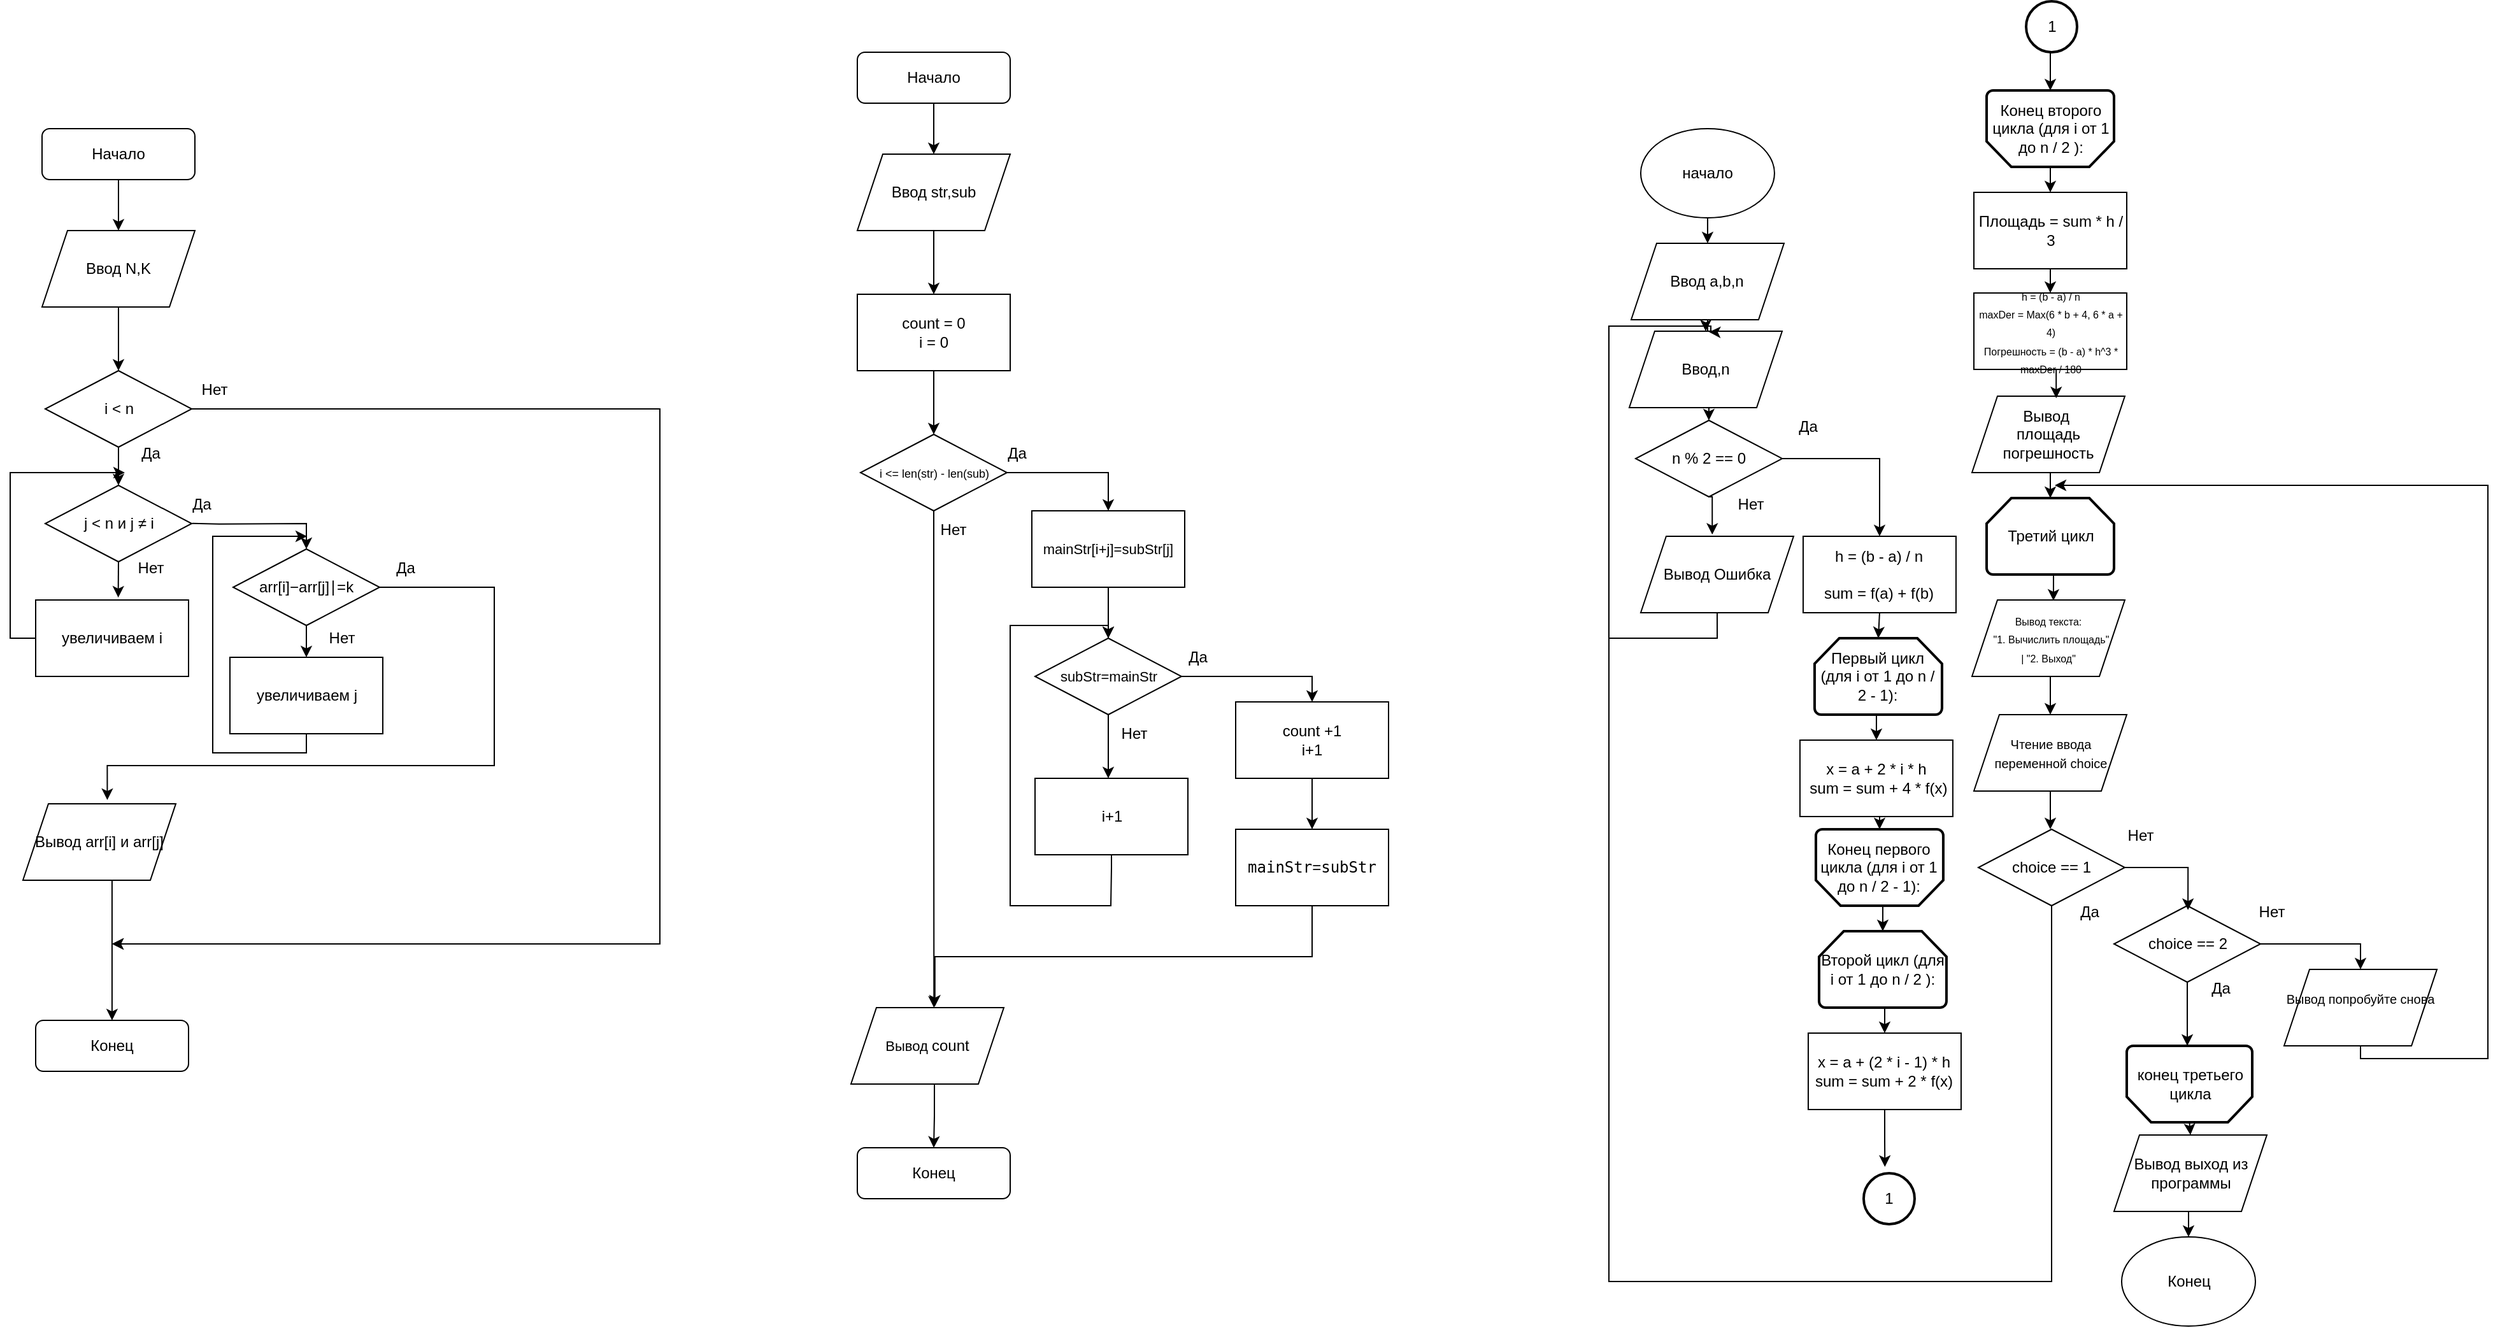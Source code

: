 <mxfile version="25.0.3">
  <diagram name="Страница — 1" id="JHRD_4L-2WpcEshYOIYb">
    <mxGraphModel dx="3790" dy="1106" grid="1" gridSize="10" guides="1" tooltips="1" connect="1" arrows="1" fold="1" page="1" pageScale="1" pageWidth="827" pageHeight="1169" math="0" shadow="0">
      <root>
        <mxCell id="0" />
        <mxCell id="1" parent="0" />
        <mxCell id="avBIJHnpUzUA5rvyYwg7-1" style="edgeStyle=orthogonalEdgeStyle;rounded=0;orthogonalLoop=1;jettySize=auto;html=1;exitX=0.5;exitY=1;exitDx=0;exitDy=0;entryX=0.5;entryY=0;entryDx=0;entryDy=0;" parent="1" source="avBIJHnpUzUA5rvyYwg7-2" target="avBIJHnpUzUA5rvyYwg7-35" edge="1">
          <mxGeometry relative="1" as="geometry">
            <mxPoint x="-20" y="300" as="targetPoint" />
          </mxGeometry>
        </mxCell>
        <mxCell id="avBIJHnpUzUA5rvyYwg7-2" value="Начало" style="rounded=1;whiteSpace=wrap;html=1;" parent="1" vertex="1">
          <mxGeometry x="-75" y="230" width="120" height="40" as="geometry" />
        </mxCell>
        <mxCell id="avBIJHnpUzUA5rvyYwg7-86" style="edgeStyle=orthogonalEdgeStyle;rounded=0;orthogonalLoop=1;jettySize=auto;html=1;exitX=0.5;exitY=1;exitDx=0;exitDy=0;" parent="1" source="avBIJHnpUzUA5rvyYwg7-35" target="avBIJHnpUzUA5rvyYwg7-85" edge="1">
          <mxGeometry relative="1" as="geometry" />
        </mxCell>
        <mxCell id="avBIJHnpUzUA5rvyYwg7-35" value="Ввод str,sub" style="shape=parallelogram;perimeter=parallelogramPerimeter;whiteSpace=wrap;html=1;fixedSize=1;" parent="1" vertex="1">
          <mxGeometry x="-75" y="310" width="120" height="60" as="geometry" />
        </mxCell>
        <mxCell id="avBIJHnpUzUA5rvyYwg7-89" style="edgeStyle=orthogonalEdgeStyle;rounded=0;orthogonalLoop=1;jettySize=auto;html=1;exitX=1;exitY=0.5;exitDx=0;exitDy=0;entryX=0.5;entryY=0;entryDx=0;entryDy=0;" parent="1" source="avBIJHnpUzUA5rvyYwg7-36" target="avBIJHnpUzUA5rvyYwg7-94" edge="1">
          <mxGeometry relative="1" as="geometry">
            <mxPoint x="80" y="560.286" as="targetPoint" />
          </mxGeometry>
        </mxCell>
        <mxCell id="avBIJHnpUzUA5rvyYwg7-90" style="edgeStyle=orthogonalEdgeStyle;rounded=0;orthogonalLoop=1;jettySize=auto;html=1;exitX=0.5;exitY=1;exitDx=0;exitDy=0;entryX=0.543;entryY=0;entryDx=0;entryDy=0;entryPerimeter=0;" parent="1" source="avBIJHnpUzUA5rvyYwg7-36" target="avBIJHnpUzUA5rvyYwg7-93" edge="1">
          <mxGeometry relative="1" as="geometry">
            <mxPoint x="-14.857" y="630" as="targetPoint" />
          </mxGeometry>
        </mxCell>
        <mxCell id="avBIJHnpUzUA5rvyYwg7-36" value="&lt;font style=&quot;font-size: 9px;&quot;&gt;i &amp;lt;= len(str) - len(sub)&lt;/font&gt;" style="rhombus;whiteSpace=wrap;html=1;" parent="1" vertex="1">
          <mxGeometry x="-72.5" y="530" width="115" height="60" as="geometry" />
        </mxCell>
        <mxCell id="avBIJHnpUzUA5rvyYwg7-88" style="edgeStyle=orthogonalEdgeStyle;rounded=0;orthogonalLoop=1;jettySize=auto;html=1;exitX=0.5;exitY=1;exitDx=0;exitDy=0;entryX=0.5;entryY=0;entryDx=0;entryDy=0;" parent="1" source="avBIJHnpUzUA5rvyYwg7-85" target="avBIJHnpUzUA5rvyYwg7-36" edge="1">
          <mxGeometry relative="1" as="geometry" />
        </mxCell>
        <mxCell id="avBIJHnpUzUA5rvyYwg7-85" value="&lt;div&gt;count = 0&lt;/div&gt;&lt;div&gt;i = 0&lt;/div&gt;" style="rounded=0;whiteSpace=wrap;html=1;" parent="1" vertex="1">
          <mxGeometry x="-75" y="420" width="120" height="60" as="geometry" />
        </mxCell>
        <mxCell id="avBIJHnpUzUA5rvyYwg7-91" value="Нет" style="text;html=1;align=center;verticalAlign=middle;resizable=0;points=[];autosize=1;strokeColor=none;fillColor=none;" parent="1" vertex="1">
          <mxGeometry x="-20" y="590" width="40" height="30" as="geometry" />
        </mxCell>
        <mxCell id="avBIJHnpUzUA5rvyYwg7-92" value="Да" style="text;html=1;align=center;verticalAlign=middle;resizable=0;points=[];autosize=1;strokeColor=none;fillColor=none;" parent="1" vertex="1">
          <mxGeometry x="30" y="530" width="40" height="30" as="geometry" />
        </mxCell>
        <mxCell id="avBIJHnpUzUA5rvyYwg7-109" style="edgeStyle=orthogonalEdgeStyle;rounded=0;orthogonalLoop=1;jettySize=auto;html=1;exitX=0.546;exitY=0.969;exitDx=0;exitDy=0;entryX=0.5;entryY=0;entryDx=0;entryDy=0;exitPerimeter=0;" parent="1" source="avBIJHnpUzUA5rvyYwg7-93" target="avBIJHnpUzUA5rvyYwg7-108" edge="1">
          <mxGeometry relative="1" as="geometry" />
        </mxCell>
        <mxCell id="avBIJHnpUzUA5rvyYwg7-93" value="&lt;font style=&quot;font-size: 11px;&quot;&gt;&lt;font&gt;Вывод &lt;/font&gt;&lt;/font&gt;count" style="shape=parallelogram;perimeter=parallelogramPerimeter;whiteSpace=wrap;html=1;fixedSize=1;" parent="1" vertex="1">
          <mxGeometry x="-80" y="980" width="120" height="60" as="geometry" />
        </mxCell>
        <mxCell id="avBIJHnpUzUA5rvyYwg7-96" style="edgeStyle=orthogonalEdgeStyle;rounded=0;orthogonalLoop=1;jettySize=auto;html=1;exitX=0.5;exitY=1;exitDx=0;exitDy=0;entryX=0.5;entryY=0;entryDx=0;entryDy=0;" parent="1" source="avBIJHnpUzUA5rvyYwg7-94" target="avBIJHnpUzUA5rvyYwg7-95" edge="1">
          <mxGeometry relative="1" as="geometry" />
        </mxCell>
        <mxCell id="avBIJHnpUzUA5rvyYwg7-94" value="&lt;font style=&quot;font-size: 11px;&quot;&gt;&lt;span class=&quot;base&quot;&gt;&lt;span class=&quot;mord mathnormal&quot;&gt;main&lt;/span&gt;&lt;span class=&quot;mord mathnormal&quot;&gt;St&lt;/span&gt;&lt;span class=&quot;mord mathnormal&quot;&gt;r&lt;/span&gt;&lt;span class=&quot;mopen&quot;&gt;[&lt;/span&gt;&lt;span class=&quot;mord mathnormal&quot;&gt;i&lt;/span&gt;&lt;span class=&quot;mspace&quot;&gt;&lt;/span&gt;&lt;span class=&quot;mbin&quot;&gt;+&lt;/span&gt;&lt;span class=&quot;mspace&quot;&gt;&lt;/span&gt;&lt;/span&gt;&lt;span class=&quot;base&quot;&gt;&lt;span class=&quot;strut&quot;&gt;&lt;/span&gt;&lt;span class=&quot;mord mathnormal&quot;&gt;j&lt;/span&gt;&lt;span class=&quot;mclose&quot;&gt;]&lt;/span&gt;&lt;span class=&quot;mspace&quot;&gt;&lt;/span&gt;&lt;span class=&quot;mrel&quot;&gt;=&lt;/span&gt;&lt;span class=&quot;mspace&quot;&gt;&lt;/span&gt;&lt;/span&gt;&lt;span class=&quot;base&quot;&gt;&lt;span class=&quot;strut&quot;&gt;&lt;/span&gt;&lt;span class=&quot;mord mathnormal&quot;&gt;s&lt;/span&gt;&lt;span class=&quot;mord mathnormal&quot;&gt;u&lt;/span&gt;&lt;span class=&quot;mord mathnormal&quot;&gt;b&lt;/span&gt;&lt;span class=&quot;mord mathnormal&quot;&gt;St&lt;/span&gt;&lt;span class=&quot;mord mathnormal&quot;&gt;r&lt;/span&gt;&lt;span class=&quot;mopen&quot;&gt;[&lt;/span&gt;&lt;span class=&quot;mord mathnormal&quot;&gt;j&lt;/span&gt;&lt;span class=&quot;mclose&quot;&gt;]&lt;/span&gt;&lt;/span&gt;&lt;/font&gt;" style="rounded=0;whiteSpace=wrap;html=1;" parent="1" vertex="1">
          <mxGeometry x="62" y="590" width="120" height="60" as="geometry" />
        </mxCell>
        <mxCell id="avBIJHnpUzUA5rvyYwg7-97" style="edgeStyle=orthogonalEdgeStyle;rounded=0;orthogonalLoop=1;jettySize=auto;html=1;exitX=1;exitY=0.5;exitDx=0;exitDy=0;entryX=0.5;entryY=0;entryDx=0;entryDy=0;" parent="1" source="avBIJHnpUzUA5rvyYwg7-95" target="avBIJHnpUzUA5rvyYwg7-101" edge="1">
          <mxGeometry relative="1" as="geometry">
            <mxPoint x="222" y="720.286" as="targetPoint" />
          </mxGeometry>
        </mxCell>
        <mxCell id="avBIJHnpUzUA5rvyYwg7-98" style="edgeStyle=orthogonalEdgeStyle;rounded=0;orthogonalLoop=1;jettySize=auto;html=1;exitX=0.5;exitY=1;exitDx=0;exitDy=0;" parent="1" source="avBIJHnpUzUA5rvyYwg7-95" edge="1">
          <mxGeometry relative="1" as="geometry">
            <mxPoint x="122" y="800" as="targetPoint" />
          </mxGeometry>
        </mxCell>
        <mxCell id="avBIJHnpUzUA5rvyYwg7-95" value="&lt;font style=&quot;font-size: 11px;&quot;&gt;subStr=mainStr&lt;/font&gt;" style="rhombus;whiteSpace=wrap;html=1;" parent="1" vertex="1">
          <mxGeometry x="64.5" y="690" width="115" height="60" as="geometry" />
        </mxCell>
        <mxCell id="avBIJHnpUzUA5rvyYwg7-99" value="Нет" style="text;html=1;align=center;verticalAlign=middle;resizable=0;points=[];autosize=1;strokeColor=none;fillColor=none;" parent="1" vertex="1">
          <mxGeometry x="122" y="750" width="40" height="30" as="geometry" />
        </mxCell>
        <mxCell id="avBIJHnpUzUA5rvyYwg7-100" value="Да" style="text;html=1;align=center;verticalAlign=middle;resizable=0;points=[];autosize=1;strokeColor=none;fillColor=none;" parent="1" vertex="1">
          <mxGeometry x="172" y="690" width="40" height="30" as="geometry" />
        </mxCell>
        <mxCell id="avBIJHnpUzUA5rvyYwg7-105" style="edgeStyle=orthogonalEdgeStyle;rounded=0;orthogonalLoop=1;jettySize=auto;html=1;exitX=0.5;exitY=1;exitDx=0;exitDy=0;entryX=0.5;entryY=0;entryDx=0;entryDy=0;" parent="1" source="avBIJHnpUzUA5rvyYwg7-101" target="avBIJHnpUzUA5rvyYwg7-104" edge="1">
          <mxGeometry relative="1" as="geometry" />
        </mxCell>
        <mxCell id="avBIJHnpUzUA5rvyYwg7-101" value="&lt;div&gt;count +1&lt;/div&gt;&lt;div&gt;i+1&lt;br&gt;&lt;/div&gt;" style="rounded=0;whiteSpace=wrap;html=1;" parent="1" vertex="1">
          <mxGeometry x="222" y="740" width="120" height="60" as="geometry" />
        </mxCell>
        <mxCell id="avBIJHnpUzUA5rvyYwg7-102" value="i+1" style="rounded=0;whiteSpace=wrap;html=1;" parent="1" vertex="1">
          <mxGeometry x="64.5" y="800" width="120" height="60" as="geometry" />
        </mxCell>
        <mxCell id="avBIJHnpUzUA5rvyYwg7-104" value="&lt;code&gt;mainStr&lt;/code&gt;=&lt;code&gt;subStr&lt;/code&gt;" style="rounded=0;whiteSpace=wrap;html=1;" parent="1" vertex="1">
          <mxGeometry x="222" y="840" width="120" height="60" as="geometry" />
        </mxCell>
        <mxCell id="avBIJHnpUzUA5rvyYwg7-107" style="edgeStyle=orthogonalEdgeStyle;rounded=0;orthogonalLoop=1;jettySize=auto;html=1;exitX=0.5;exitY=1;exitDx=0;exitDy=0;entryX=0.549;entryY=-0.014;entryDx=0;entryDy=0;entryPerimeter=0;" parent="1" source="avBIJHnpUzUA5rvyYwg7-104" target="avBIJHnpUzUA5rvyYwg7-93" edge="1">
          <mxGeometry relative="1" as="geometry" />
        </mxCell>
        <mxCell id="avBIJHnpUzUA5rvyYwg7-108" value="Конец" style="rounded=1;whiteSpace=wrap;html=1;" parent="1" vertex="1">
          <mxGeometry x="-75" y="1090" width="120" height="40" as="geometry" />
        </mxCell>
        <mxCell id="avBIJHnpUzUA5rvyYwg7-112" style="edgeStyle=orthogonalEdgeStyle;rounded=0;orthogonalLoop=1;jettySize=auto;html=1;exitX=0.5;exitY=1;exitDx=0;exitDy=0;entryX=0.5;entryY=0;entryDx=0;entryDy=0;" parent="1" source="avBIJHnpUzUA5rvyYwg7-102" target="avBIJHnpUzUA5rvyYwg7-95" edge="1">
          <mxGeometry relative="1" as="geometry">
            <mxPoint x="122" y="690" as="targetPoint" />
            <mxPoint x="127" y="861" as="sourcePoint" />
            <Array as="points">
              <mxPoint x="125" y="870" />
              <mxPoint x="124" y="870" />
              <mxPoint x="124" y="900" />
              <mxPoint x="45" y="900" />
              <mxPoint x="45" y="680" />
              <mxPoint x="122" y="680" />
            </Array>
          </mxGeometry>
        </mxCell>
        <mxCell id="avBIJHnpUzUA5rvyYwg7-140" style="edgeStyle=orthogonalEdgeStyle;rounded=0;orthogonalLoop=1;jettySize=auto;html=1;exitX=0.5;exitY=1;exitDx=0;exitDy=0;entryX=0.5;entryY=0;entryDx=0;entryDy=0;" parent="1" source="avBIJHnpUzUA5rvyYwg7-141" target="avBIJHnpUzUA5rvyYwg7-143" edge="1">
          <mxGeometry relative="1" as="geometry">
            <mxPoint x="-660" y="360" as="targetPoint" />
          </mxGeometry>
        </mxCell>
        <mxCell id="avBIJHnpUzUA5rvyYwg7-141" value="Начало" style="rounded=1;whiteSpace=wrap;html=1;" parent="1" vertex="1">
          <mxGeometry x="-715" y="290" width="120" height="40" as="geometry" />
        </mxCell>
        <mxCell id="avBIJHnpUzUA5rvyYwg7-142" style="edgeStyle=orthogonalEdgeStyle;rounded=0;orthogonalLoop=1;jettySize=auto;html=1;exitX=0.5;exitY=1;exitDx=0;exitDy=0;entryX=0.5;entryY=0;entryDx=0;entryDy=0;" parent="1" source="avBIJHnpUzUA5rvyYwg7-143" target="avBIJHnpUzUA5rvyYwg7-146" edge="1">
          <mxGeometry relative="1" as="geometry" />
        </mxCell>
        <mxCell id="avBIJHnpUzUA5rvyYwg7-143" value="Ввод N,K" style="shape=parallelogram;perimeter=parallelogramPerimeter;whiteSpace=wrap;html=1;fixedSize=1;" parent="1" vertex="1">
          <mxGeometry x="-715" y="370" width="120" height="60" as="geometry" />
        </mxCell>
        <mxCell id="avBIJHnpUzUA5rvyYwg7-144" style="edgeStyle=orthogonalEdgeStyle;rounded=0;orthogonalLoop=1;jettySize=auto;html=1;exitX=0.5;exitY=1;exitDx=0;exitDy=0;" parent="1" source="avBIJHnpUzUA5rvyYwg7-146" edge="1">
          <mxGeometry relative="1" as="geometry">
            <mxPoint x="-655" y="570" as="targetPoint" />
          </mxGeometry>
        </mxCell>
        <mxCell id="avBIJHnpUzUA5rvyYwg7-145" style="edgeStyle=orthogonalEdgeStyle;rounded=0;orthogonalLoop=1;jettySize=auto;html=1;exitX=1;exitY=0.5;exitDx=0;exitDy=0;" parent="1" source="avBIJHnpUzUA5rvyYwg7-146" edge="1">
          <mxGeometry relative="1" as="geometry">
            <mxPoint x="-660" y="930" as="targetPoint" />
            <Array as="points">
              <mxPoint x="-230" y="510" />
              <mxPoint x="-230" y="930" />
            </Array>
          </mxGeometry>
        </mxCell>
        <mxCell id="avBIJHnpUzUA5rvyYwg7-146" value="i &amp;lt; n" style="rhombus;whiteSpace=wrap;html=1;" parent="1" vertex="1">
          <mxGeometry x="-712.5" y="480" width="115" height="60" as="geometry" />
        </mxCell>
        <mxCell id="avBIJHnpUzUA5rvyYwg7-147" value="&lt;div&gt;Нет&lt;br&gt;&lt;/div&gt;" style="text;html=1;align=center;verticalAlign=middle;resizable=0;points=[];autosize=1;strokeColor=none;fillColor=none;" parent="1" vertex="1">
          <mxGeometry x="-600" y="480" width="40" height="30" as="geometry" />
        </mxCell>
        <mxCell id="avBIJHnpUzUA5rvyYwg7-148" value="Да" style="text;html=1;align=center;verticalAlign=middle;resizable=0;points=[];autosize=1;strokeColor=none;fillColor=none;" parent="1" vertex="1">
          <mxGeometry x="-650" y="530" width="40" height="30" as="geometry" />
        </mxCell>
        <mxCell id="avBIJHnpUzUA5rvyYwg7-149" value="j &amp;lt; n и j ≠ i" style="rhombus;whiteSpace=wrap;html=1;" parent="1" vertex="1">
          <mxGeometry x="-712.5" y="570" width="115" height="60" as="geometry" />
        </mxCell>
        <mxCell id="avBIJHnpUzUA5rvyYwg7-150" value="&lt;span class=&quot;base&quot;&gt;&lt;span class=&quot;mord mathnormal&quot;&gt;a&lt;/span&gt;&lt;span class=&quot;mord mathnormal&quot;&gt;rr&lt;/span&gt;&lt;span class=&quot;mopen&quot;&gt;[&lt;/span&gt;&lt;span class=&quot;mord mathnormal&quot;&gt;i&lt;/span&gt;&lt;span class=&quot;mclose&quot;&gt;]&lt;/span&gt;&lt;span class=&quot;mspace&quot;&gt;&lt;/span&gt;&lt;span class=&quot;mbin&quot;&gt;−&lt;/span&gt;&lt;span class=&quot;mspace&quot;&gt;&lt;/span&gt;&lt;/span&gt;&lt;span class=&quot;base&quot;&gt;&lt;span class=&quot;strut&quot;&gt;&lt;/span&gt;&lt;span class=&quot;mord mathnormal&quot;&gt;a&lt;/span&gt;&lt;span class=&quot;mord mathnormal&quot;&gt;rr&lt;/span&gt;&lt;span class=&quot;mopen&quot;&gt;[&lt;/span&gt;&lt;span class=&quot;mord mathnormal&quot;&gt;j&lt;/span&gt;&lt;span class=&quot;mclose&quot;&gt;]&lt;/span&gt;&lt;span class=&quot;mord&quot;&gt;∣&lt;/span&gt;&lt;span class=&quot;mspace&quot;&gt;&lt;/span&gt;&lt;span class=&quot;mrel&quot;&gt;=&lt;/span&gt;&lt;span class=&quot;mspace&quot;&gt;&lt;/span&gt;&lt;/span&gt;&lt;span class=&quot;base&quot;&gt;&lt;span class=&quot;strut&quot;&gt;&lt;/span&gt;&lt;span class=&quot;mord mathnormal&quot;&gt;k&lt;/span&gt;&lt;/span&gt;" style="rhombus;whiteSpace=wrap;html=1;" parent="1" vertex="1">
          <mxGeometry x="-565" y="620" width="115" height="60" as="geometry" />
        </mxCell>
        <mxCell id="avBIJHnpUzUA5rvyYwg7-151" style="edgeStyle=orthogonalEdgeStyle;rounded=0;orthogonalLoop=1;jettySize=auto;html=1;exitX=1;exitY=0.5;exitDx=0;exitDy=0;entryX=0.5;entryY=0;entryDx=0;entryDy=0;" parent="1" target="avBIJHnpUzUA5rvyYwg7-150" edge="1">
          <mxGeometry relative="1" as="geometry">
            <mxPoint x="-560" y="599.86" as="targetPoint" />
            <mxPoint x="-597" y="599.86" as="sourcePoint" />
          </mxGeometry>
        </mxCell>
        <mxCell id="avBIJHnpUzUA5rvyYwg7-152" value="&lt;div&gt;Нет&lt;br&gt;&lt;/div&gt;" style="text;html=1;align=center;verticalAlign=middle;resizable=0;points=[];autosize=1;strokeColor=none;fillColor=none;" parent="1" vertex="1">
          <mxGeometry x="-650" y="620" width="40" height="30" as="geometry" />
        </mxCell>
        <mxCell id="avBIJHnpUzUA5rvyYwg7-153" value="Да" style="text;html=1;align=center;verticalAlign=middle;resizable=0;points=[];autosize=1;strokeColor=none;fillColor=none;" parent="1" vertex="1">
          <mxGeometry x="-610" y="570" width="40" height="30" as="geometry" />
        </mxCell>
        <mxCell id="avBIJHnpUzUA5rvyYwg7-156" value="Конец" style="rounded=1;whiteSpace=wrap;html=1;" parent="1" vertex="1">
          <mxGeometry x="-720" y="990" width="120" height="40" as="geometry" />
        </mxCell>
        <mxCell id="avBIJHnpUzUA5rvyYwg7-157" style="edgeStyle=orthogonalEdgeStyle;rounded=0;orthogonalLoop=1;jettySize=auto;html=1;exitX=0;exitY=0.5;exitDx=0;exitDy=0;" parent="1" source="avBIJHnpUzUA5rvyYwg7-158" edge="1">
          <mxGeometry relative="1" as="geometry">
            <mxPoint x="-650" y="560" as="targetPoint" />
            <Array as="points">
              <mxPoint x="-740" y="690" />
              <mxPoint x="-740" y="560" />
            </Array>
          </mxGeometry>
        </mxCell>
        <mxCell id="avBIJHnpUzUA5rvyYwg7-158" value="увеличиваем &lt;span class=&quot;katex&quot;&gt;&lt;span class=&quot;katex-mathml&quot;&gt;&lt;math xmlns=&quot;http://www.w3.org/1998/Math/MathML&quot;&gt;&lt;mrow&gt;&lt;mi&gt;&lt;/mi&gt;&lt;/mrow&gt;&lt;/math&gt;&lt;/span&gt;&lt;span aria-hidden=&quot;true&quot; class=&quot;katex-html&quot;&gt;&lt;span class=&quot;base&quot;&gt;&lt;span class=&quot;strut&quot;&gt;&lt;/span&gt;&lt;span class=&quot;mord mathnormal&quot;&gt;i&lt;/span&gt;&lt;/span&gt;&lt;/span&gt;&lt;/span&gt;" style="rounded=0;whiteSpace=wrap;html=1;" parent="1" vertex="1">
          <mxGeometry x="-720" y="660" width="120" height="60" as="geometry" />
        </mxCell>
        <mxCell id="avBIJHnpUzUA5rvyYwg7-159" style="edgeStyle=orthogonalEdgeStyle;rounded=0;orthogonalLoop=1;jettySize=auto;html=1;exitX=1;exitY=0.5;exitDx=0;exitDy=0;entryX=0.552;entryY=-0.05;entryDx=0;entryDy=0;entryPerimeter=0;" parent="1" source="avBIJHnpUzUA5rvyYwg7-150" target="avBIJHnpUzUA5rvyYwg7-169" edge="1">
          <mxGeometry relative="1" as="geometry">
            <mxPoint x="-660" y="790" as="targetPoint" />
            <mxPoint x="-445" y="599.72" as="sourcePoint" />
            <Array as="points">
              <mxPoint x="-360" y="650" />
              <mxPoint x="-360" y="790" />
              <mxPoint x="-664" y="790" />
            </Array>
          </mxGeometry>
        </mxCell>
        <mxCell id="avBIJHnpUzUA5rvyYwg7-160" value="Да" style="text;html=1;align=center;verticalAlign=middle;resizable=0;points=[];autosize=1;strokeColor=none;fillColor=none;" parent="1" vertex="1">
          <mxGeometry x="-450" y="620" width="40" height="30" as="geometry" />
        </mxCell>
        <mxCell id="avBIJHnpUzUA5rvyYwg7-161" value="&lt;div&gt;Нет&lt;br&gt;&lt;/div&gt;" style="text;html=1;align=center;verticalAlign=middle;resizable=0;points=[];autosize=1;strokeColor=none;fillColor=none;" parent="1" vertex="1">
          <mxGeometry x="-500" y="675" width="40" height="30" as="geometry" />
        </mxCell>
        <mxCell id="avBIJHnpUzUA5rvyYwg7-162" value="увеличиваем &lt;span class=&quot;katex&quot;&gt;&lt;span class=&quot;katex-mathml&quot;&gt;&lt;math xmlns=&quot;http://www.w3.org/1998/Math/MathML&quot;&gt;&lt;mrow&gt;&lt;mi&gt;&lt;/mi&gt;&lt;/mrow&gt;&lt;/math&gt;&lt;/span&gt;&lt;span aria-hidden=&quot;true&quot; class=&quot;katex-html&quot;&gt;&lt;span class=&quot;base&quot;&gt;&lt;span class=&quot;mord mathnormal&quot;&gt;j&lt;/span&gt;&lt;/span&gt;&lt;/span&gt;&lt;/span&gt;" style="rounded=0;whiteSpace=wrap;html=1;" parent="1" vertex="1">
          <mxGeometry x="-567.5" y="705" width="120" height="60" as="geometry" />
        </mxCell>
        <mxCell id="avBIJHnpUzUA5rvyYwg7-163" style="edgeStyle=orthogonalEdgeStyle;rounded=0;orthogonalLoop=1;jettySize=auto;html=1;exitX=0.5;exitY=1;exitDx=0;exitDy=0;" parent="1" source="avBIJHnpUzUA5rvyYwg7-162" edge="1">
          <mxGeometry relative="1" as="geometry">
            <Array as="points">
              <mxPoint x="-508" y="780" />
              <mxPoint x="-581" y="780" />
            </Array>
            <mxPoint x="-507" y="610" as="targetPoint" />
          </mxGeometry>
        </mxCell>
        <mxCell id="avBIJHnpUzUA5rvyYwg7-165" value="" style="endArrow=classic;html=1;rounded=0;entryX=0.54;entryY=-0.032;entryDx=0;entryDy=0;entryPerimeter=0;exitX=0.5;exitY=1;exitDx=0;exitDy=0;" parent="1" source="avBIJHnpUzUA5rvyYwg7-149" target="avBIJHnpUzUA5rvyYwg7-158" edge="1">
          <mxGeometry width="50" height="50" relative="1" as="geometry">
            <mxPoint x="-680" y="670" as="sourcePoint" />
            <mxPoint x="-630" y="620" as="targetPoint" />
          </mxGeometry>
        </mxCell>
        <mxCell id="avBIJHnpUzUA5rvyYwg7-166" value="" style="endArrow=classic;html=1;rounded=0;exitX=0.5;exitY=1;exitDx=0;exitDy=0;entryX=0.5;entryY=0;entryDx=0;entryDy=0;" parent="1" source="avBIJHnpUzUA5rvyYwg7-150" target="avBIJHnpUzUA5rvyYwg7-162" edge="1">
          <mxGeometry width="50" height="50" relative="1" as="geometry">
            <mxPoint x="-507.79" y="676" as="sourcePoint" />
            <mxPoint x="-508" y="690" as="targetPoint" />
          </mxGeometry>
        </mxCell>
        <mxCell id="avBIJHnpUzUA5rvyYwg7-173" style="edgeStyle=orthogonalEdgeStyle;rounded=0;orthogonalLoop=1;jettySize=auto;html=1;exitX=0.583;exitY=1.006;exitDx=0;exitDy=0;exitPerimeter=0;" parent="1" source="avBIJHnpUzUA5rvyYwg7-169" target="avBIJHnpUzUA5rvyYwg7-156" edge="1">
          <mxGeometry relative="1" as="geometry" />
        </mxCell>
        <mxCell id="avBIJHnpUzUA5rvyYwg7-169" value="Вывод arr[i] и arr[j]" style="shape=parallelogram;perimeter=parallelogramPerimeter;whiteSpace=wrap;html=1;fixedSize=1;" parent="1" vertex="1">
          <mxGeometry x="-730" y="820" width="120" height="60" as="geometry" />
        </mxCell>
        <mxCell id="avBIJHnpUzUA5rvyYwg7-174" style="edgeStyle=orthogonalEdgeStyle;rounded=0;orthogonalLoop=1;jettySize=auto;html=1;exitX=1;exitY=0.5;exitDx=0;exitDy=0;" parent="1" source="avBIJHnpUzUA5rvyYwg7-146" edge="1">
          <mxGeometry relative="1" as="geometry">
            <mxPoint x="-660" y="930" as="targetPoint" />
            <Array as="points">
              <mxPoint x="-230" y="510" />
              <mxPoint x="-230" y="930" />
            </Array>
            <mxPoint x="-597" y="510" as="sourcePoint" />
          </mxGeometry>
        </mxCell>
        <mxCell id="KjvZHoI6fvBAgsaqgRQL-16" style="edgeStyle=orthogonalEdgeStyle;rounded=0;orthogonalLoop=1;jettySize=auto;html=1;exitX=0.5;exitY=1;exitDx=0;exitDy=0;entryX=0.5;entryY=0;entryDx=0;entryDy=0;" edge="1" parent="1" source="KjvZHoI6fvBAgsaqgRQL-1" target="KjvZHoI6fvBAgsaqgRQL-4">
          <mxGeometry relative="1" as="geometry" />
        </mxCell>
        <mxCell id="KjvZHoI6fvBAgsaqgRQL-1" value="начало" style="ellipse;whiteSpace=wrap;html=1;" vertex="1" parent="1">
          <mxGeometry x="539.97" y="290" width="105" height="70" as="geometry" />
        </mxCell>
        <mxCell id="KjvZHoI6fvBAgsaqgRQL-17" style="edgeStyle=orthogonalEdgeStyle;rounded=0;orthogonalLoop=1;jettySize=auto;html=1;exitX=0.5;exitY=1;exitDx=0;exitDy=0;entryX=0.5;entryY=0;entryDx=0;entryDy=0;" edge="1" parent="1" source="KjvZHoI6fvBAgsaqgRQL-4" target="KjvZHoI6fvBAgsaqgRQL-12">
          <mxGeometry relative="1" as="geometry" />
        </mxCell>
        <mxCell id="KjvZHoI6fvBAgsaqgRQL-4" value="Ввод a,b,n" style="shape=parallelogram;perimeter=parallelogramPerimeter;whiteSpace=wrap;html=1;fixedSize=1;" vertex="1" parent="1">
          <mxGeometry x="532.47" y="380" width="120" height="60" as="geometry" />
        </mxCell>
        <mxCell id="KjvZHoI6fvBAgsaqgRQL-50" style="edgeStyle=orthogonalEdgeStyle;rounded=0;orthogonalLoop=1;jettySize=auto;html=1;exitX=1;exitY=0.5;exitDx=0;exitDy=0;entryX=0.5;entryY=0;entryDx=0;entryDy=0;" edge="1" parent="1" source="KjvZHoI6fvBAgsaqgRQL-12" target="KjvZHoI6fvBAgsaqgRQL-24">
          <mxGeometry relative="1" as="geometry" />
        </mxCell>
        <mxCell id="KjvZHoI6fvBAgsaqgRQL-12" value="n % 2 == 0" style="rhombus;whiteSpace=wrap;html=1;" vertex="1" parent="1">
          <mxGeometry x="535.97" y="519" width="115" height="60" as="geometry" />
        </mxCell>
        <mxCell id="KjvZHoI6fvBAgsaqgRQL-14" value="Да" style="text;html=1;align=center;verticalAlign=middle;resizable=0;points=[];autosize=1;strokeColor=none;fillColor=none;" vertex="1" parent="1">
          <mxGeometry x="650.97" y="509" width="40" height="30" as="geometry" />
        </mxCell>
        <mxCell id="KjvZHoI6fvBAgsaqgRQL-15" value="Нет" style="text;html=1;align=center;verticalAlign=middle;resizable=0;points=[];autosize=1;strokeColor=none;fillColor=none;" vertex="1" parent="1">
          <mxGeometry x="605.97" y="570" width="40" height="30" as="geometry" />
        </mxCell>
        <mxCell id="KjvZHoI6fvBAgsaqgRQL-22" style="edgeStyle=orthogonalEdgeStyle;rounded=0;orthogonalLoop=1;jettySize=auto;html=1;entryX=0.5;entryY=0;entryDx=0;entryDy=0;exitX=0.5;exitY=1;exitDx=0;exitDy=0;" edge="1" parent="1" source="KjvZHoI6fvBAgsaqgRQL-21" target="KjvZHoI6fvBAgsaqgRQL-23">
          <mxGeometry relative="1" as="geometry">
            <mxPoint x="840.97" y="508" as="targetPoint" />
            <Array as="points">
              <mxPoint x="599.97" y="690" />
              <mxPoint x="514.97" y="690" />
              <mxPoint x="514.97" y="445" />
              <mxPoint x="590.97" y="445" />
            </Array>
          </mxGeometry>
        </mxCell>
        <mxCell id="KjvZHoI6fvBAgsaqgRQL-21" value="&lt;div&gt;Вывод Ошибка&lt;br&gt;&lt;/div&gt;" style="shape=parallelogram;perimeter=parallelogramPerimeter;whiteSpace=wrap;html=1;fixedSize=1;" vertex="1" parent="1">
          <mxGeometry x="539.97" y="610" width="120" height="60" as="geometry" />
        </mxCell>
        <mxCell id="KjvZHoI6fvBAgsaqgRQL-23" value="Ввод,n" style="shape=parallelogram;perimeter=parallelogramPerimeter;whiteSpace=wrap;html=1;fixedSize=1;" vertex="1" parent="1">
          <mxGeometry x="530.97" y="449" width="120" height="60" as="geometry" />
        </mxCell>
        <mxCell id="KjvZHoI6fvBAgsaqgRQL-24" value="&lt;div&gt; h = (b - a) / n&lt;br/&gt;    &lt;span class=&quot;hljs-built_in&quot;&gt;&lt;br&gt;&lt;/span&gt;&lt;/div&gt;&lt;div&gt;&lt;span class=&quot;hljs-built_in&quot;&gt;sum&lt;/span&gt; = f(a) + f(b)&lt;/div&gt;" style="rounded=0;whiteSpace=wrap;html=1;" vertex="1" parent="1">
          <mxGeometry x="667.47" y="610" width="120" height="60" as="geometry" />
        </mxCell>
        <mxCell id="KjvZHoI6fvBAgsaqgRQL-32" style="edgeStyle=orthogonalEdgeStyle;rounded=0;orthogonalLoop=1;jettySize=auto;html=1;exitX=0.5;exitY=1;exitDx=0;exitDy=0;exitPerimeter=0;entryX=0.5;entryY=0;entryDx=0;entryDy=0;" edge="1" parent="1" source="KjvZHoI6fvBAgsaqgRQL-28" target="KjvZHoI6fvBAgsaqgRQL-31">
          <mxGeometry relative="1" as="geometry" />
        </mxCell>
        <mxCell id="KjvZHoI6fvBAgsaqgRQL-28" value="Первый цикл (для i от 1 до n / 2 - 1):" style="strokeWidth=2;html=1;shape=mxgraph.flowchart.loop_limit;whiteSpace=wrap;" vertex="1" parent="1">
          <mxGeometry x="676.47" y="690" width="100" height="60" as="geometry" />
        </mxCell>
        <mxCell id="KjvZHoI6fvBAgsaqgRQL-29" style="edgeStyle=orthogonalEdgeStyle;rounded=0;orthogonalLoop=1;jettySize=auto;html=1;exitX=0.5;exitY=1;exitDx=0;exitDy=0;entryX=0.5;entryY=0;entryDx=0;entryDy=0;entryPerimeter=0;" edge="1" parent="1" source="KjvZHoI6fvBAgsaqgRQL-24" target="KjvZHoI6fvBAgsaqgRQL-28">
          <mxGeometry relative="1" as="geometry" />
        </mxCell>
        <mxCell id="KjvZHoI6fvBAgsaqgRQL-30" value="Конец первого цикла (для i от 1 до n / 2 - 1):" style="strokeWidth=2;html=1;shape=mxgraph.flowchart.loop_limit;whiteSpace=wrap;flipV=1;" vertex="1" parent="1">
          <mxGeometry x="677.47" y="840" width="100" height="60" as="geometry" />
        </mxCell>
        <mxCell id="KjvZHoI6fvBAgsaqgRQL-31" value="&lt;div&gt;x = a + 2 * i * h&lt;/div&gt;&lt;div&gt;&amp;nbsp;&lt;span class=&quot;hljs-built_in&quot;&gt;sum&lt;/span&gt; = &lt;span class=&quot;hljs-built_in&quot;&gt;sum&lt;/span&gt; + 4 * f(x)&lt;/div&gt;" style="rounded=0;whiteSpace=wrap;html=1;" vertex="1" parent="1">
          <mxGeometry x="664.97" y="770" width="120" height="60" as="geometry" />
        </mxCell>
        <mxCell id="KjvZHoI6fvBAgsaqgRQL-33" style="edgeStyle=orthogonalEdgeStyle;rounded=0;orthogonalLoop=1;jettySize=auto;html=1;exitX=0.5;exitY=1;exitDx=0;exitDy=0;entryX=0.5;entryY=1;entryDx=0;entryDy=0;entryPerimeter=0;" edge="1" parent="1" source="KjvZHoI6fvBAgsaqgRQL-31" target="KjvZHoI6fvBAgsaqgRQL-30">
          <mxGeometry relative="1" as="geometry" />
        </mxCell>
        <mxCell id="KjvZHoI6fvBAgsaqgRQL-37" style="edgeStyle=orthogonalEdgeStyle;rounded=0;orthogonalLoop=1;jettySize=auto;html=1;exitX=0.5;exitY=1;exitDx=0;exitDy=0;exitPerimeter=0;entryX=0.5;entryY=0;entryDx=0;entryDy=0;" edge="1" parent="1" source="KjvZHoI6fvBAgsaqgRQL-34" target="KjvZHoI6fvBAgsaqgRQL-36">
          <mxGeometry relative="1" as="geometry" />
        </mxCell>
        <mxCell id="KjvZHoI6fvBAgsaqgRQL-34" value="Второй цикл (для i от 1 до n / 2 ):" style="strokeWidth=2;html=1;shape=mxgraph.flowchart.loop_limit;whiteSpace=wrap;" vertex="1" parent="1">
          <mxGeometry x="679.97" y="920" width="100" height="60" as="geometry" />
        </mxCell>
        <mxCell id="KjvZHoI6fvBAgsaqgRQL-35" style="edgeStyle=orthogonalEdgeStyle;rounded=0;orthogonalLoop=1;jettySize=auto;html=1;exitX=0.5;exitY=0;exitDx=0;exitDy=0;exitPerimeter=0;entryX=0.5;entryY=0;entryDx=0;entryDy=0;entryPerimeter=0;" edge="1" parent="1" source="KjvZHoI6fvBAgsaqgRQL-30" target="KjvZHoI6fvBAgsaqgRQL-34">
          <mxGeometry relative="1" as="geometry" />
        </mxCell>
        <mxCell id="KjvZHoI6fvBAgsaqgRQL-36" value=" x = a + (2 * i - 1) * h&lt;br/&gt;    &lt;span class=&quot;hljs-built_in&quot;&gt;sum&lt;/span&gt; = &lt;span class=&quot;hljs-built_in&quot;&gt;sum&lt;/span&gt; + 2 * f(x)" style="rounded=0;whiteSpace=wrap;html=1;" vertex="1" parent="1">
          <mxGeometry x="671.47" y="1000" width="120" height="60" as="geometry" />
        </mxCell>
        <mxCell id="KjvZHoI6fvBAgsaqgRQL-41" style="edgeStyle=orthogonalEdgeStyle;rounded=0;orthogonalLoop=1;jettySize=auto;html=1;exitX=0.5;exitY=0;exitDx=0;exitDy=0;exitPerimeter=0;entryX=0.5;entryY=0;entryDx=0;entryDy=0;" edge="1" parent="1" source="KjvZHoI6fvBAgsaqgRQL-38" target="KjvZHoI6fvBAgsaqgRQL-40">
          <mxGeometry relative="1" as="geometry" />
        </mxCell>
        <mxCell id="KjvZHoI6fvBAgsaqgRQL-38" value="Конец второго цикла (для i от 1 до n / 2 ):" style="strokeWidth=2;html=1;shape=mxgraph.flowchart.loop_limit;whiteSpace=wrap;flipV=1;" vertex="1" parent="1">
          <mxGeometry x="811.5" y="260" width="100" height="60" as="geometry" />
        </mxCell>
        <mxCell id="KjvZHoI6fvBAgsaqgRQL-43" style="edgeStyle=orthogonalEdgeStyle;rounded=0;orthogonalLoop=1;jettySize=auto;html=1;exitX=0.5;exitY=1;exitDx=0;exitDy=0;entryX=0.5;entryY=0;entryDx=0;entryDy=0;" edge="1" parent="1" source="KjvZHoI6fvBAgsaqgRQL-40" target="KjvZHoI6fvBAgsaqgRQL-42">
          <mxGeometry relative="1" as="geometry" />
        </mxCell>
        <mxCell id="KjvZHoI6fvBAgsaqgRQL-40" value="Площадь = &lt;span class=&quot;hljs-built_in&quot;&gt;sum&lt;/span&gt; * h / 3" style="rounded=0;whiteSpace=wrap;html=1;" vertex="1" parent="1">
          <mxGeometry x="801.5" y="340" width="120" height="60" as="geometry" />
        </mxCell>
        <mxCell id="KjvZHoI6fvBAgsaqgRQL-42" value="&lt;font style=&quot;line-height: 90%; font-size: 8px;&quot;&gt; h = (b - a) / n&lt;br&gt;    maxDer = Max(6 * b + 4, 6 * a + 4)&lt;br&gt;    Погрешность = (b - a) * h^3 * maxDer / 180&lt;/font&gt;" style="rounded=0;whiteSpace=wrap;html=1;" vertex="1" parent="1">
          <mxGeometry x="801.5" y="419" width="120" height="60" as="geometry" />
        </mxCell>
        <mxCell id="KjvZHoI6fvBAgsaqgRQL-47" style="edgeStyle=orthogonalEdgeStyle;rounded=0;orthogonalLoop=1;jettySize=auto;html=1;exitX=0.5;exitY=1;exitDx=0;exitDy=0;entryX=0.5;entryY=0;entryDx=0;entryDy=0;" edge="1" parent="1" source="KjvZHoI6fvBAgsaqgRQL-44">
          <mxGeometry relative="1" as="geometry">
            <mxPoint x="861.5" y="580" as="targetPoint" />
          </mxGeometry>
        </mxCell>
        <mxCell id="KjvZHoI6fvBAgsaqgRQL-44" value="&lt;div&gt;Вывод&amp;nbsp;&lt;/div&gt;&lt;div&gt;площадь&lt;/div&gt;&lt;div&gt;погрешность&lt;br&gt;&lt;/div&gt;" style="shape=parallelogram;perimeter=parallelogramPerimeter;whiteSpace=wrap;html=1;fixedSize=1;" vertex="1" parent="1">
          <mxGeometry x="800" y="500" width="120" height="60" as="geometry" />
        </mxCell>
        <mxCell id="KjvZHoI6fvBAgsaqgRQL-45" style="edgeStyle=orthogonalEdgeStyle;rounded=0;orthogonalLoop=1;jettySize=auto;html=1;exitX=0.5;exitY=1;exitDx=0;exitDy=0;entryX=0.551;entryY=0.027;entryDx=0;entryDy=0;entryPerimeter=0;" edge="1" parent="1" source="KjvZHoI6fvBAgsaqgRQL-42" target="KjvZHoI6fvBAgsaqgRQL-44">
          <mxGeometry relative="1" as="geometry" />
        </mxCell>
        <mxCell id="KjvZHoI6fvBAgsaqgRQL-48" style="edgeStyle=orthogonalEdgeStyle;rounded=0;orthogonalLoop=1;jettySize=auto;html=1;exitX=0.5;exitY=1;exitDx=0;exitDy=0;entryX=0.468;entryY=-0.022;entryDx=0;entryDy=0;entryPerimeter=0;" edge="1" parent="1" source="KjvZHoI6fvBAgsaqgRQL-12" target="KjvZHoI6fvBAgsaqgRQL-21">
          <mxGeometry relative="1" as="geometry" />
        </mxCell>
        <mxCell id="KjvZHoI6fvBAgsaqgRQL-51" value="Конец" style="ellipse;whiteSpace=wrap;html=1;" vertex="1" parent="1">
          <mxGeometry x="917.5" y="1160" width="105" height="70" as="geometry" />
        </mxCell>
        <mxCell id="KjvZHoI6fvBAgsaqgRQL-56" value="Третий цикл" style="strokeWidth=2;html=1;shape=mxgraph.flowchart.loop_limit;whiteSpace=wrap;" vertex="1" parent="1">
          <mxGeometry x="811.5" y="580" width="100" height="60" as="geometry" />
        </mxCell>
        <mxCell id="KjvZHoI6fvBAgsaqgRQL-60" style="edgeStyle=orthogonalEdgeStyle;rounded=0;orthogonalLoop=1;jettySize=auto;html=1;exitX=0.5;exitY=1;exitDx=0;exitDy=0;entryX=0.5;entryY=0;entryDx=0;entryDy=0;" edge="1" parent="1" source="KjvZHoI6fvBAgsaqgRQL-57">
          <mxGeometry relative="1" as="geometry">
            <mxPoint x="861.5" y="750" as="targetPoint" />
          </mxGeometry>
        </mxCell>
        <mxCell id="KjvZHoI6fvBAgsaqgRQL-57" value="&lt;font style=&quot;font-size: 8px;&quot;&gt;Вывод текста:&lt;br&gt;&amp;nbsp; &lt;span class=&quot;hljs-string&quot;&gt;&quot;1. Вычислить площадь&quot;&lt;/span&gt; &lt;br&gt;        | &lt;span class=&quot;hljs-string&quot;&gt;&quot;2. Выход&quot;&lt;/span&gt;&lt;/font&gt;  " style="shape=parallelogram;perimeter=parallelogramPerimeter;whiteSpace=wrap;html=1;fixedSize=1;" vertex="1" parent="1">
          <mxGeometry x="800" y="660" width="120" height="60" as="geometry" />
        </mxCell>
        <mxCell id="KjvZHoI6fvBAgsaqgRQL-58" style="edgeStyle=orthogonalEdgeStyle;rounded=0;orthogonalLoop=1;jettySize=auto;html=1;exitX=0.5;exitY=1;exitDx=0;exitDy=0;exitPerimeter=0;entryX=0.533;entryY=0.009;entryDx=0;entryDy=0;entryPerimeter=0;" edge="1" parent="1" source="KjvZHoI6fvBAgsaqgRQL-56" target="KjvZHoI6fvBAgsaqgRQL-57">
          <mxGeometry relative="1" as="geometry" />
        </mxCell>
        <mxCell id="KjvZHoI6fvBAgsaqgRQL-63" style="edgeStyle=orthogonalEdgeStyle;rounded=0;orthogonalLoop=1;jettySize=auto;html=1;exitX=0.5;exitY=1;exitDx=0;exitDy=0;entryX=0.5;entryY=0;entryDx=0;entryDy=0;" edge="1" parent="1" source="KjvZHoI6fvBAgsaqgRQL-61">
          <mxGeometry relative="1" as="geometry">
            <mxPoint x="861.5" y="840" as="targetPoint" />
          </mxGeometry>
        </mxCell>
        <mxCell id="KjvZHoI6fvBAgsaqgRQL-61" value="&lt;font style=&quot;font-size: 10px;&quot;&gt;Чтение ввода переменной choice&lt;/font&gt;" style="shape=parallelogram;perimeter=parallelogramPerimeter;whiteSpace=wrap;html=1;fixedSize=1;" vertex="1" parent="1">
          <mxGeometry x="801.5" y="750" width="120" height="60" as="geometry" />
        </mxCell>
        <mxCell id="KjvZHoI6fvBAgsaqgRQL-65" style="edgeStyle=orthogonalEdgeStyle;rounded=0;orthogonalLoop=1;jettySize=auto;html=1;exitX=0.5;exitY=1;exitDx=0;exitDy=0;entryX=0.522;entryY=0.011;entryDx=0;entryDy=0;entryPerimeter=0;" edge="1" parent="1" source="KjvZHoI6fvBAgsaqgRQL-64" target="KjvZHoI6fvBAgsaqgRQL-23">
          <mxGeometry relative="1" as="geometry">
            <mxPoint x="530.97" y="464" as="targetPoint" />
            <mxPoint x="917.47" y="970" as="sourcePoint" />
            <Array as="points">
              <mxPoint x="863" y="1195" />
              <mxPoint x="515" y="1195" />
              <mxPoint x="515" y="445" />
              <mxPoint x="595" y="445" />
              <mxPoint x="595" y="450" />
            </Array>
          </mxGeometry>
        </mxCell>
        <mxCell id="KjvZHoI6fvBAgsaqgRQL-64" value="choice == &lt;span class=&quot;hljs-number&quot;&gt;1&lt;/span&gt;" style="rhombus;whiteSpace=wrap;html=1;" vertex="1" parent="1">
          <mxGeometry x="805" y="840" width="115" height="60" as="geometry" />
        </mxCell>
        <mxCell id="KjvZHoI6fvBAgsaqgRQL-67" value="Да" style="text;html=1;align=center;verticalAlign=middle;resizable=0;points=[];autosize=1;strokeColor=none;fillColor=none;" vertex="1" parent="1">
          <mxGeometry x="871.5" y="890" width="40" height="30" as="geometry" />
        </mxCell>
        <mxCell id="KjvZHoI6fvBAgsaqgRQL-68" value="Нет" style="text;html=1;align=center;verticalAlign=middle;resizable=0;points=[];autosize=1;strokeColor=none;fillColor=none;" vertex="1" parent="1">
          <mxGeometry x="911.5" y="830" width="40" height="30" as="geometry" />
        </mxCell>
        <mxCell id="KjvZHoI6fvBAgsaqgRQL-75" style="edgeStyle=orthogonalEdgeStyle;rounded=0;orthogonalLoop=1;jettySize=auto;html=1;exitX=0.5;exitY=1;exitDx=0;exitDy=0;" edge="1" parent="1" source="KjvZHoI6fvBAgsaqgRQL-71">
          <mxGeometry relative="1" as="geometry">
            <mxPoint x="969.048" y="1010" as="targetPoint" />
          </mxGeometry>
        </mxCell>
        <mxCell id="KjvZHoI6fvBAgsaqgRQL-89" style="edgeStyle=orthogonalEdgeStyle;rounded=0;orthogonalLoop=1;jettySize=auto;html=1;exitX=1;exitY=0.5;exitDx=0;exitDy=0;entryX=0.5;entryY=0;entryDx=0;entryDy=0;" edge="1" parent="1" source="KjvZHoI6fvBAgsaqgRQL-71" target="KjvZHoI6fvBAgsaqgRQL-88">
          <mxGeometry relative="1" as="geometry" />
        </mxCell>
        <mxCell id="KjvZHoI6fvBAgsaqgRQL-71" value="choice ==&amp;nbsp;2" style="rhombus;whiteSpace=wrap;html=1;" vertex="1" parent="1">
          <mxGeometry x="911.5" y="900" width="115" height="60" as="geometry" />
        </mxCell>
        <mxCell id="KjvZHoI6fvBAgsaqgRQL-72" style="edgeStyle=orthogonalEdgeStyle;rounded=0;orthogonalLoop=1;jettySize=auto;html=1;exitX=1;exitY=0.5;exitDx=0;exitDy=0;entryX=0.505;entryY=0.056;entryDx=0;entryDy=0;entryPerimeter=0;" edge="1" parent="1" source="KjvZHoI6fvBAgsaqgRQL-64" target="KjvZHoI6fvBAgsaqgRQL-71">
          <mxGeometry relative="1" as="geometry" />
        </mxCell>
        <mxCell id="KjvZHoI6fvBAgsaqgRQL-73" value="Да" style="text;html=1;align=center;verticalAlign=middle;resizable=0;points=[];autosize=1;strokeColor=none;fillColor=none;" vertex="1" parent="1">
          <mxGeometry x="975" y="950" width="40" height="30" as="geometry" />
        </mxCell>
        <mxCell id="KjvZHoI6fvBAgsaqgRQL-74" value="Нет" style="text;html=1;align=center;verticalAlign=middle;resizable=0;points=[];autosize=1;strokeColor=none;fillColor=none;" vertex="1" parent="1">
          <mxGeometry x="1015" y="890" width="40" height="30" as="geometry" />
        </mxCell>
        <mxCell id="KjvZHoI6fvBAgsaqgRQL-81" style="edgeStyle=orthogonalEdgeStyle;rounded=0;orthogonalLoop=1;jettySize=auto;html=1;exitX=0.5;exitY=0;exitDx=0;exitDy=0;exitPerimeter=0;entryX=0.5;entryY=0;entryDx=0;entryDy=0;" edge="1" parent="1" source="KjvZHoI6fvBAgsaqgRQL-76" target="KjvZHoI6fvBAgsaqgRQL-78">
          <mxGeometry relative="1" as="geometry" />
        </mxCell>
        <mxCell id="KjvZHoI6fvBAgsaqgRQL-76" value="конец третьего цикла" style="strokeWidth=2;html=1;shape=mxgraph.flowchart.loop_limit;whiteSpace=wrap;flipV=1;" vertex="1" parent="1">
          <mxGeometry x="921.5" y="1010" width="98.5" height="60" as="geometry" />
        </mxCell>
        <mxCell id="KjvZHoI6fvBAgsaqgRQL-80" style="edgeStyle=orthogonalEdgeStyle;rounded=0;orthogonalLoop=1;jettySize=auto;html=1;exitX=0.5;exitY=1;exitDx=0;exitDy=0;entryX=0.5;entryY=0;entryDx=0;entryDy=0;" edge="1" parent="1" source="KjvZHoI6fvBAgsaqgRQL-78" target="KjvZHoI6fvBAgsaqgRQL-51">
          <mxGeometry relative="1" as="geometry" />
        </mxCell>
        <mxCell id="KjvZHoI6fvBAgsaqgRQL-78" value="Вывод выход из программы" style="shape=parallelogram;perimeter=parallelogramPerimeter;whiteSpace=wrap;html=1;fixedSize=1;" vertex="1" parent="1">
          <mxGeometry x="911.5" y="1080" width="120" height="60" as="geometry" />
        </mxCell>
        <mxCell id="KjvZHoI6fvBAgsaqgRQL-90" style="edgeStyle=orthogonalEdgeStyle;rounded=0;orthogonalLoop=1;jettySize=auto;html=1;exitX=0.5;exitY=1;exitDx=0;exitDy=0;" edge="1" parent="1" source="KjvZHoI6fvBAgsaqgRQL-88">
          <mxGeometry relative="1" as="geometry">
            <mxPoint x="865" y="570.0" as="targetPoint" />
            <Array as="points">
              <mxPoint x="1105" y="1020" />
              <mxPoint x="1205" y="1020" />
              <mxPoint x="1205" y="570" />
            </Array>
          </mxGeometry>
        </mxCell>
        <mxCell id="KjvZHoI6fvBAgsaqgRQL-88" value="&lt;div&gt;&lt;font style=&quot;font-size: 10px;&quot;&gt;Вывод попробуйте снова&lt;/font&gt;&lt;/div&gt;&lt;div&gt;&lt;font style=&quot;font-size: 10px;&quot;&gt;&lt;br&gt;&lt;/font&gt;&lt;/div&gt;" style="shape=parallelogram;perimeter=parallelogramPerimeter;whiteSpace=wrap;html=1;fixedSize=1;" vertex="1" parent="1">
          <mxGeometry x="1045" y="950" width="120" height="60" as="geometry" />
        </mxCell>
        <mxCell id="KjvZHoI6fvBAgsaqgRQL-92" value="1" style="strokeWidth=2;html=1;shape=mxgraph.flowchart.start_2;whiteSpace=wrap;" vertex="1" parent="1">
          <mxGeometry x="714.97" y="1110" width="40" height="40" as="geometry" />
        </mxCell>
        <mxCell id="KjvZHoI6fvBAgsaqgRQL-93" style="edgeStyle=orthogonalEdgeStyle;rounded=0;orthogonalLoop=1;jettySize=auto;html=1;exitX=0.5;exitY=1;exitDx=0;exitDy=0;entryX=0.417;entryY=-0.125;entryDx=0;entryDy=0;entryPerimeter=0;" edge="1" parent="1" source="KjvZHoI6fvBAgsaqgRQL-36" target="KjvZHoI6fvBAgsaqgRQL-92">
          <mxGeometry relative="1" as="geometry" />
        </mxCell>
        <mxCell id="KjvZHoI6fvBAgsaqgRQL-94" value="1" style="strokeWidth=2;html=1;shape=mxgraph.flowchart.start_2;whiteSpace=wrap;" vertex="1" parent="1">
          <mxGeometry x="842.5" y="190" width="40" height="40" as="geometry" />
        </mxCell>
        <mxCell id="KjvZHoI6fvBAgsaqgRQL-96" style="edgeStyle=orthogonalEdgeStyle;rounded=0;orthogonalLoop=1;jettySize=auto;html=1;exitX=0.5;exitY=1;exitDx=0;exitDy=0;exitPerimeter=0;entryX=0.5;entryY=1;entryDx=0;entryDy=0;entryPerimeter=0;" edge="1" parent="1" source="KjvZHoI6fvBAgsaqgRQL-94" target="KjvZHoI6fvBAgsaqgRQL-38">
          <mxGeometry relative="1" as="geometry" />
        </mxCell>
      </root>
    </mxGraphModel>
  </diagram>
</mxfile>
